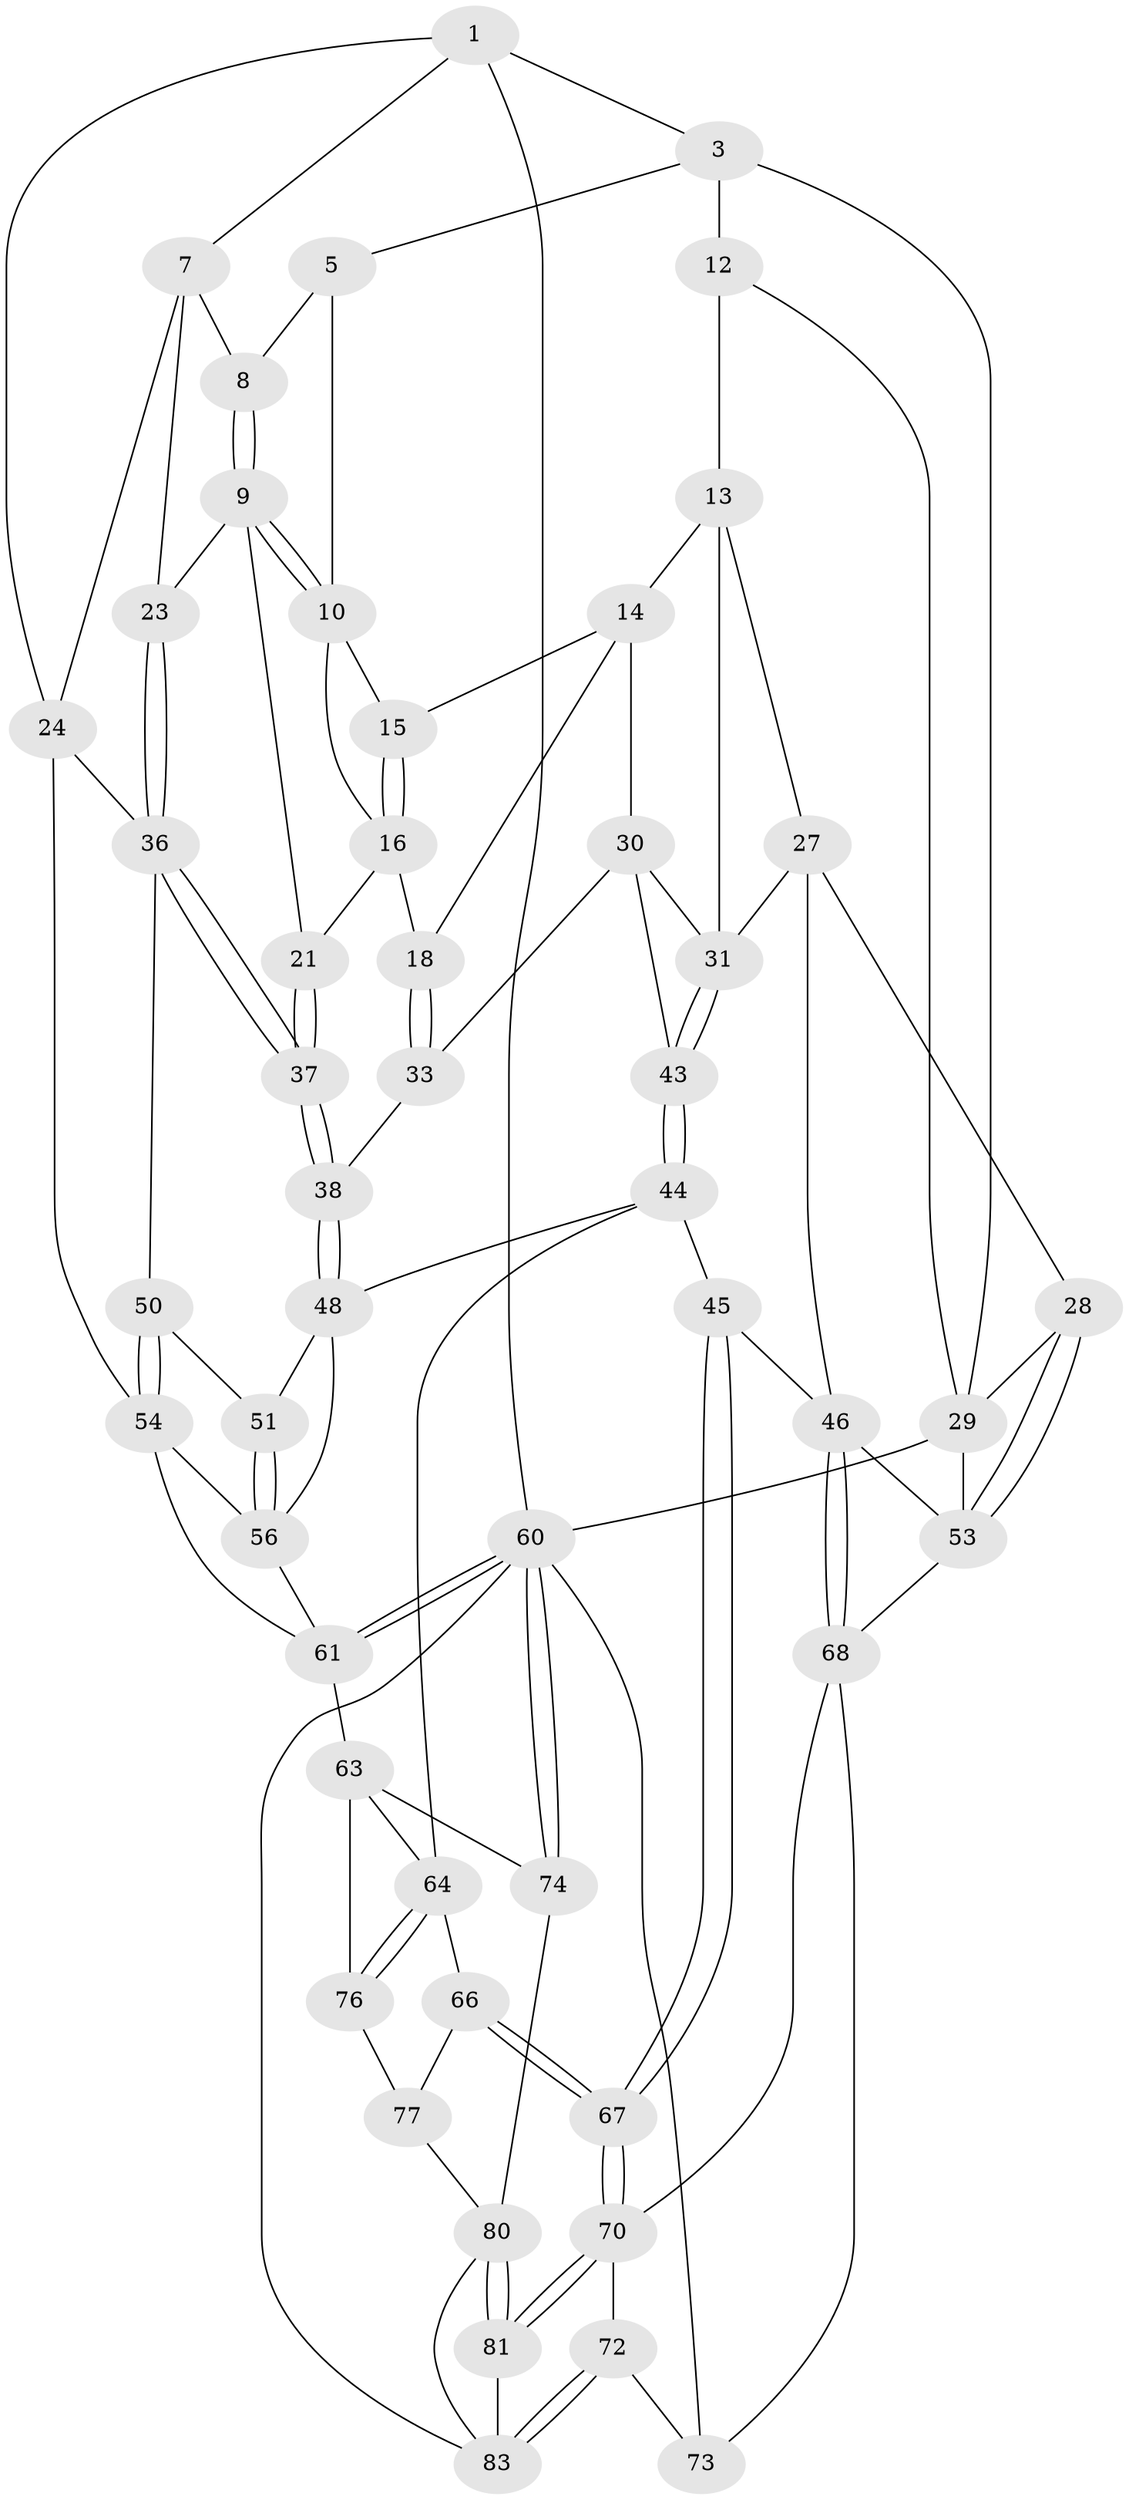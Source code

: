 // Generated by graph-tools (version 1.1) at 2025/24/03/03/25 07:24:40]
// undirected, 51 vertices, 116 edges
graph export_dot {
graph [start="1"]
  node [color=gray90,style=filled];
  1 [pos="+0.9388064320628953+0",super="+2"];
  3 [pos="+0+0",super="+4"];
  5 [pos="+0.633272412606654+0",super="+6"];
  7 [pos="+0.9578823293518398+0.1372362562914626",super="+22"];
  8 [pos="+0.8462117949501409+0"];
  9 [pos="+0.8181690858879925+0.16531432644843633",super="+20"];
  10 [pos="+0.7550947874497818+0.10478970105835995",super="+11"];
  12 [pos="+0.25718291725948955+0.03285115575682371",super="+25"];
  13 [pos="+0.27008977589910305+0.06950603658146322",super="+26"];
  14 [pos="+0.44320736226778856+0.13238365284927453",super="+19"];
  15 [pos="+0.6059998726244944+0.009034736475122925"];
  16 [pos="+0.6189387226270576+0.13374955965069343",super="+17"];
  18 [pos="+0.5951214741758879+0.21582119889945475"];
  21 [pos="+0.6734566651420564+0.21156831472978124"];
  23 [pos="+0.8472601040811527+0.20180009977102753"];
  24 [pos="+1+0.1408399821799119",super="+40"];
  27 [pos="+0.07874485453168781+0.3279839203741971",super="+42"];
  28 [pos="+0.05187065009646427+0.33057756763791674"];
  29 [pos="+0+0.2700278481304967",super="+57"];
  30 [pos="+0.45903621465816996+0.25422156334314683",super="+35"];
  31 [pos="+0.3296819129570842+0.28484479734639284",super="+32"];
  33 [pos="+0.5934218424469622+0.23628973825140182",super="+34"];
  36 [pos="+0.8603533595779355+0.2892406432201988",super="+41"];
  37 [pos="+0.742618839180999+0.3805868175214042"];
  38 [pos="+0.6942300538353471+0.45218278049756777",super="+39"];
  43 [pos="+0.45241390636083745+0.4412045570213572"];
  44 [pos="+0.4556644590291313+0.4677726940706681",super="+49"];
  45 [pos="+0.42776316015678906+0.49684150374359776"];
  46 [pos="+0.25799311458909396+0.5216963328744402",super="+47"];
  48 [pos="+0.6941275981668001+0.45279568137614873",super="+52"];
  50 [pos="+0.9143285041230849+0.43102102273843135"];
  51 [pos="+0.8669079003482602+0.4789284973938868"];
  53 [pos="+0.0787152885133445+0.5227306122699401",super="+58"];
  54 [pos="+1+0.5024040974202157",super="+55"];
  56 [pos="+0.8986763540882724+0.580407132641912",super="+59"];
  60 [pos="+1+1",super="+85"];
  61 [pos="+1+1",super="+62"];
  63 [pos="+0.788578624371669+0.6551994339415147",super="+75"];
  64 [pos="+0.7232789105672824+0.6397753228632592",super="+65"];
  66 [pos="+0.4966365684606464+0.7248513141842268"];
  67 [pos="+0.4613516775339831+0.7385928942405354"];
  68 [pos="+0.24709182934248655+0.5774672226432268",super="+69"];
  70 [pos="+0.45605040535435193+0.7462945010457135",super="+71"];
  72 [pos="+0.22149887006013086+0.7983049261732557"];
  73 [pos="+0.059222443612206556+0.7861462862506658"];
  74 [pos="+1+1"];
  76 [pos="+0.6916044871156294+0.6881565847425615",super="+78"];
  77 [pos="+0.6297587636473723+0.7228071356281129",super="+79"];
  80 [pos="+0.6094746143796973+1",super="+82"];
  81 [pos="+0.45265474123203087+0.7569545580395951"];
  83 [pos="+0.282176076565492+0.8375129118532229",super="+84"];
  1 -- 7;
  1 -- 24;
  1 -- 3;
  1 -- 60;
  3 -- 29;
  3 -- 12 [weight=2];
  3 -- 5;
  5 -- 8;
  5 -- 10;
  7 -- 8;
  7 -- 24;
  7 -- 23;
  8 -- 9;
  8 -- 9;
  9 -- 10;
  9 -- 10;
  9 -- 21;
  9 -- 23;
  10 -- 16;
  10 -- 15;
  12 -- 13;
  12 -- 29;
  13 -- 14;
  13 -- 27;
  13 -- 31;
  14 -- 15;
  14 -- 18;
  14 -- 30;
  15 -- 16;
  15 -- 16;
  16 -- 18;
  16 -- 21;
  18 -- 33;
  18 -- 33;
  21 -- 37;
  21 -- 37;
  23 -- 36;
  23 -- 36;
  24 -- 54;
  24 -- 36;
  27 -- 28;
  27 -- 46;
  27 -- 31;
  28 -- 29;
  28 -- 53;
  28 -- 53;
  29 -- 60;
  29 -- 53;
  30 -- 31;
  30 -- 43;
  30 -- 33;
  31 -- 43;
  31 -- 43;
  33 -- 38 [weight=2];
  36 -- 37;
  36 -- 37;
  36 -- 50;
  37 -- 38;
  37 -- 38;
  38 -- 48;
  38 -- 48;
  43 -- 44;
  43 -- 44;
  44 -- 45;
  44 -- 48;
  44 -- 64;
  45 -- 46;
  45 -- 67;
  45 -- 67;
  46 -- 68;
  46 -- 68;
  46 -- 53;
  48 -- 51;
  48 -- 56;
  50 -- 51;
  50 -- 54;
  50 -- 54;
  51 -- 56;
  51 -- 56;
  53 -- 68;
  54 -- 56;
  54 -- 61;
  56 -- 61;
  60 -- 61;
  60 -- 61;
  60 -- 74;
  60 -- 74;
  60 -- 73;
  60 -- 83;
  61 -- 63;
  63 -- 64;
  63 -- 74;
  63 -- 76;
  64 -- 76;
  64 -- 76;
  64 -- 66;
  66 -- 67;
  66 -- 67;
  66 -- 77;
  67 -- 70;
  67 -- 70;
  68 -- 70;
  68 -- 73;
  70 -- 81;
  70 -- 81;
  70 -- 72;
  72 -- 73;
  72 -- 83;
  72 -- 83;
  74 -- 80;
  76 -- 77 [weight=2];
  77 -- 80;
  80 -- 81;
  80 -- 81;
  80 -- 83;
  81 -- 83;
}
